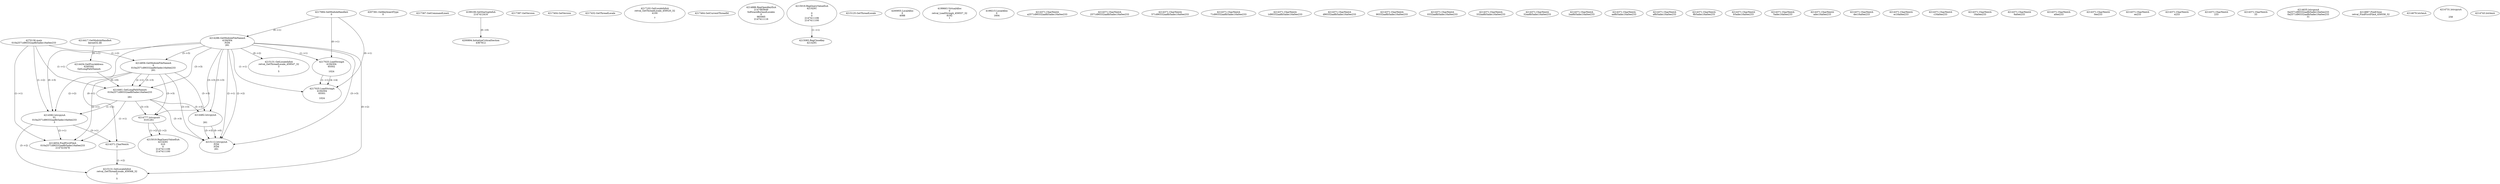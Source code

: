 // Global SCDG with merge call
digraph {
	0 [label="4270136.main
010a2571d90332aa8b5adec16a0ee233"]
	1 [label="4217684.GetModuleHandleA
0"]
	2 [label="4207361.GetKeyboardType
0"]
	3 [label="4217367.GetCommandLineA
"]
	4 [label="4199106.GetStartupInfoA
2147412416"]
	5 [label="4217387.GetVersion
"]
	6 [label="4217404.GetVersion
"]
	7 [label="4217432.GetThreadLocale
"]
	8 [label="4217102.GetLocaleInfoA
retval_GetThreadLocale_459520_32
4100

7"]
	9 [label="4217464.GetCurrentThreadId
"]
	10 [label="4214286.GetModuleFileNameA
4194304
PZM
261"]
	1 -> 10 [label="(0-->1)"]
	11 [label="4214856.GetModuleFileNameA
0
010a2571d90332aa8b5adec16a0ee233
261"]
	0 -> 11 [label="(1-->2)"]
	10 -> 11 [label="(3-->3)"]
	12 [label="4214886.RegOpenKeyExA
2147483649
Software\Borland\Locales
0
983065
2147411116"]
	13 [label="4214417.GetModuleHandleA
kernel32.dll"]
	14 [label="4214434.GetProcAddress
6295592
GetLongPathNameA"]
	13 -> 14 [label="(0-->1)"]
	15 [label="4214461.GetLongPathNameA
010a2571d90332aa8b5adec16a0ee233

261"]
	0 -> 15 [label="(1-->1)"]
	11 -> 15 [label="(2-->1)"]
	10 -> 15 [label="(3-->3)"]
	11 -> 15 [label="(3-->3)"]
	14 -> 15 [label="(0-->0)"]
	16 [label="4214482.lstrcpynA


261"]
	10 -> 16 [label="(3-->3)"]
	11 -> 16 [label="(3-->3)"]
	15 -> 16 [label="(3-->3)"]
	17 [label="4215019.RegQueryValueExA
4214291

0
0
2147411106
2147411100"]
	18 [label="4215083.RegCloseKey
4214291"]
	17 -> 18 [label="(1-->1)"]
	19 [label="4215112.lstrcpynA
PZM
PZM
261"]
	10 -> 19 [label="(2-->1)"]
	10 -> 19 [label="(2-->2)"]
	10 -> 19 [label="(3-->3)"]
	11 -> 19 [label="(3-->3)"]
	15 -> 19 [label="(3-->3)"]
	16 -> 19 [label="(3-->3)"]
	16 -> 19 [label="(0-->0)"]
	20 [label="4215125.GetThreadLocale
"]
	21 [label="4215131.GetLocaleInfoA
retval_GetThreadLocale_459547_32
3

5"]
	10 -> 21 [label="(0-->2)"]
	22 [label="4217025.LoadStringA
4194304
65502

1024"]
	1 -> 22 [label="(0-->1)"]
	10 -> 22 [label="(1-->1)"]
	23 [label="4217025.LoadStringA
4194304
65501

1024"]
	1 -> 23 [label="(0-->1)"]
	10 -> 23 [label="(1-->1)"]
	22 -> 23 [label="(1-->1)"]
	22 -> 23 [label="(4-->4)"]
	24 [label="4200894.InitializeCriticalSection
4367812"]
	4 -> 24 [label="(0-->0)"]
	25 [label="4200955.LocalAlloc
0
4088"]
	26 [label="4199663.VirtualAlloc
0
retval_LoadStringA_459557_32
8192
1"]
	27 [label="4199215.LocalAlloc
0
1604"]
	28 [label="4214582.lstrcpynA
01
010a2571d90332aa8b5adec16a0ee233
3"]
	0 -> 28 [label="(1-->2)"]
	11 -> 28 [label="(2-->2)"]
	15 -> 28 [label="(1-->2)"]
	10 -> 28 [label="(0-->3)"]
	29 [label="4214371.CharNextA
a2571d90332aa8b5adec16a0ee233"]
	30 [label="4214371.CharNextA
2571d90332aa8b5adec16a0ee233"]
	31 [label="4214371.CharNextA
571d90332aa8b5adec16a0ee233"]
	32 [label="4214371.CharNextA
71d90332aa8b5adec16a0ee233"]
	33 [label="4214371.CharNextA
1d90332aa8b5adec16a0ee233"]
	34 [label="4214371.CharNextA
d90332aa8b5adec16a0ee233"]
	35 [label="4214371.CharNextA
90332aa8b5adec16a0ee233"]
	36 [label="4214371.CharNextA
0332aa8b5adec16a0ee233"]
	37 [label="4214371.CharNextA
332aa8b5adec16a0ee233"]
	38 [label="4214371.CharNextA
32aa8b5adec16a0ee233"]
	39 [label="4214371.CharNextA
2aa8b5adec16a0ee233"]
	40 [label="4214371.CharNextA
aa8b5adec16a0ee233"]
	41 [label="4214371.CharNextA
a8b5adec16a0ee233"]
	42 [label="4214371.CharNextA
8b5adec16a0ee233"]
	43 [label="4214371.CharNextA
b5adec16a0ee233"]
	44 [label="4214371.CharNextA
5adec16a0ee233"]
	45 [label="4214371.CharNextA
adec16a0ee233"]
	46 [label="4214371.CharNextA
dec16a0ee233"]
	47 [label="4214371.CharNextA
ec16a0ee233"]
	48 [label="4214371.CharNextA
c16a0ee233"]
	49 [label="4214371.CharNextA
16a0ee233"]
	50 [label="4214371.CharNextA
6a0ee233"]
	51 [label="4214371.CharNextA
a0ee233"]
	52 [label="4214371.CharNextA
0ee233"]
	53 [label="4214371.CharNextA
ee233"]
	54 [label="4214371.CharNextA
e233"]
	55 [label="4214371.CharNextA
233"]
	56 [label="4214371.CharNextA
33"]
	57 [label="4214371.CharNextA
3"]
	10 -> 57 [label="(0-->1)"]
	28 -> 57 [label="(3-->1)"]
	58 [label="4214635.lstrcpynA
0a2571d90332aa8b5adec16a0ee233
0a2571d90332aa8b5adec16a0ee233
31"]
	59 [label="4214654.FindFirstFileA
010a2571d90332aa8b5adec16a0ee233
2147410478"]
	0 -> 59 [label="(1-->1)"]
	11 -> 59 [label="(2-->1)"]
	15 -> 59 [label="(1-->1)"]
	28 -> 59 [label="(2-->1)"]
	60 [label="4214667.FindClose
retval_FindFirstFileA_459558_32"]
	61 [label="4214679.lstrlenA
"]
	62 [label="4214731.lstrcpynA


258"]
	63 [label="4214743.lstrlenA
"]
	64 [label="4214777.lstrcpynA
01\
01\
261"]
	10 -> 64 [label="(3-->3)"]
	11 -> 64 [label="(3-->3)"]
	15 -> 64 [label="(3-->3)"]
	65 [label="4215019.RegQueryValueExA
4214291
01\
0
0
2147411106
2147411100"]
	64 -> 65 [label="(1-->2)"]
	64 -> 65 [label="(2-->2)"]
	66 [label="4215131.GetLocaleInfoA
retval_GetThreadLocale_459568_32
3

5"]
	10 -> 66 [label="(0-->2)"]
	28 -> 66 [label="(3-->2)"]
	57 -> 66 [label="(1-->2)"]
}
